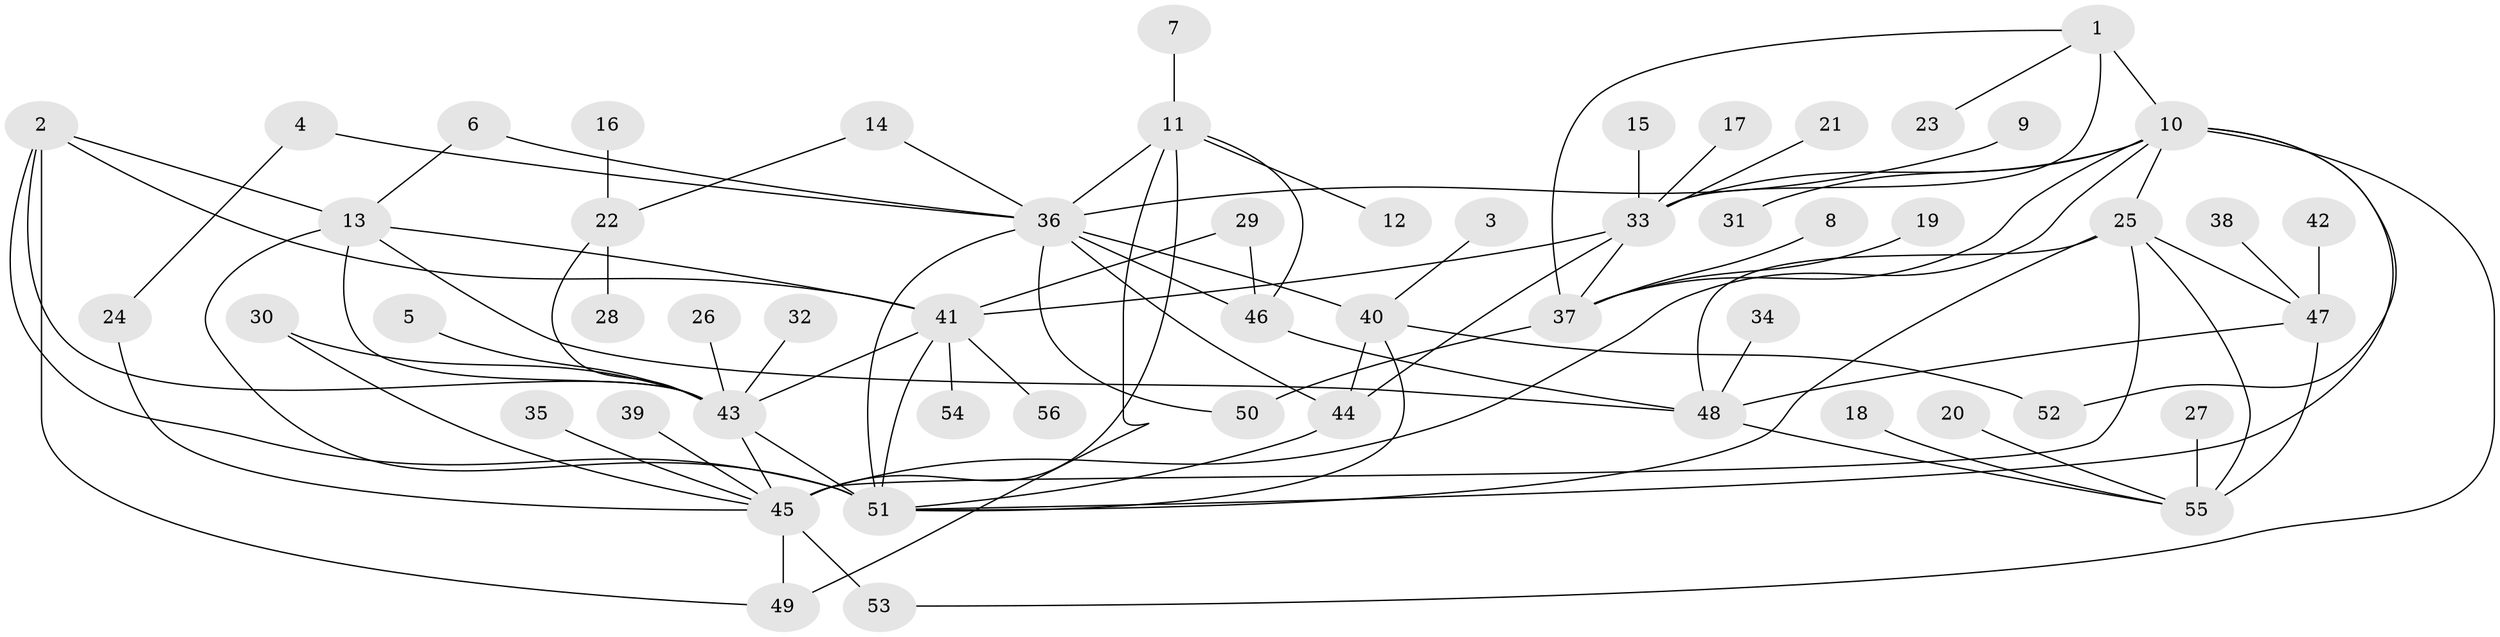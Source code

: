 // original degree distribution, {11: 0.018018018018018018, 8: 0.036036036036036036, 10: 0.018018018018018018, 5: 0.05405405405405406, 4: 0.018018018018018018, 9: 0.02702702702702703, 6: 0.036036036036036036, 7: 0.018018018018018018, 12: 0.009009009009009009, 13: 0.009009009009009009, 2: 0.18018018018018017, 3: 0.05405405405405406, 1: 0.5225225225225225}
// Generated by graph-tools (version 1.1) at 2025/50/03/09/25 03:50:37]
// undirected, 56 vertices, 89 edges
graph export_dot {
graph [start="1"]
  node [color=gray90,style=filled];
  1;
  2;
  3;
  4;
  5;
  6;
  7;
  8;
  9;
  10;
  11;
  12;
  13;
  14;
  15;
  16;
  17;
  18;
  19;
  20;
  21;
  22;
  23;
  24;
  25;
  26;
  27;
  28;
  29;
  30;
  31;
  32;
  33;
  34;
  35;
  36;
  37;
  38;
  39;
  40;
  41;
  42;
  43;
  44;
  45;
  46;
  47;
  48;
  49;
  50;
  51;
  52;
  53;
  54;
  55;
  56;
  1 -- 10 [weight=2.0];
  1 -- 23 [weight=1.0];
  1 -- 33 [weight=2.0];
  1 -- 37 [weight=2.0];
  2 -- 13 [weight=1.0];
  2 -- 41 [weight=1.0];
  2 -- 43 [weight=1.0];
  2 -- 49 [weight=1.0];
  2 -- 51 [weight=1.0];
  3 -- 40 [weight=1.0];
  4 -- 24 [weight=1.0];
  4 -- 36 [weight=1.0];
  5 -- 43 [weight=1.0];
  6 -- 13 [weight=1.0];
  6 -- 36 [weight=1.0];
  7 -- 11 [weight=1.0];
  8 -- 37 [weight=1.0];
  9 -- 36 [weight=1.0];
  10 -- 25 [weight=1.0];
  10 -- 31 [weight=1.0];
  10 -- 33 [weight=1.0];
  10 -- 37 [weight=1.0];
  10 -- 45 [weight=1.0];
  10 -- 51 [weight=1.0];
  10 -- 52 [weight=1.0];
  10 -- 53 [weight=1.0];
  11 -- 12 [weight=1.0];
  11 -- 36 [weight=1.0];
  11 -- 45 [weight=2.0];
  11 -- 46 [weight=1.0];
  11 -- 49 [weight=2.0];
  13 -- 41 [weight=1.0];
  13 -- 43 [weight=1.0];
  13 -- 48 [weight=1.0];
  13 -- 51 [weight=1.0];
  14 -- 22 [weight=1.0];
  14 -- 36 [weight=1.0];
  15 -- 33 [weight=1.0];
  16 -- 22 [weight=1.0];
  17 -- 33 [weight=1.0];
  18 -- 55 [weight=1.0];
  19 -- 37 [weight=1.0];
  20 -- 55 [weight=1.0];
  21 -- 33 [weight=1.0];
  22 -- 28 [weight=1.0];
  22 -- 43 [weight=1.0];
  24 -- 45 [weight=1.0];
  25 -- 45 [weight=1.0];
  25 -- 47 [weight=2.0];
  25 -- 48 [weight=1.0];
  25 -- 51 [weight=1.0];
  25 -- 55 [weight=1.0];
  26 -- 43 [weight=1.0];
  27 -- 55 [weight=1.0];
  29 -- 41 [weight=1.0];
  29 -- 46 [weight=1.0];
  30 -- 43 [weight=1.0];
  30 -- 45 [weight=1.0];
  32 -- 43 [weight=1.0];
  33 -- 37 [weight=1.0];
  33 -- 41 [weight=1.0];
  33 -- 44 [weight=1.0];
  34 -- 48 [weight=1.0];
  35 -- 45 [weight=1.0];
  36 -- 40 [weight=2.0];
  36 -- 44 [weight=2.0];
  36 -- 46 [weight=1.0];
  36 -- 50 [weight=1.0];
  36 -- 51 [weight=2.0];
  37 -- 50 [weight=1.0];
  38 -- 47 [weight=1.0];
  39 -- 45 [weight=1.0];
  40 -- 44 [weight=1.0];
  40 -- 51 [weight=1.0];
  40 -- 52 [weight=1.0];
  41 -- 43 [weight=1.0];
  41 -- 51 [weight=1.0];
  41 -- 54 [weight=1.0];
  41 -- 56 [weight=1.0];
  42 -- 47 [weight=1.0];
  43 -- 45 [weight=1.0];
  43 -- 51 [weight=1.0];
  44 -- 51 [weight=1.0];
  45 -- 49 [weight=4.0];
  45 -- 53 [weight=2.0];
  46 -- 48 [weight=1.0];
  47 -- 48 [weight=2.0];
  47 -- 55 [weight=2.0];
  48 -- 55 [weight=1.0];
}
